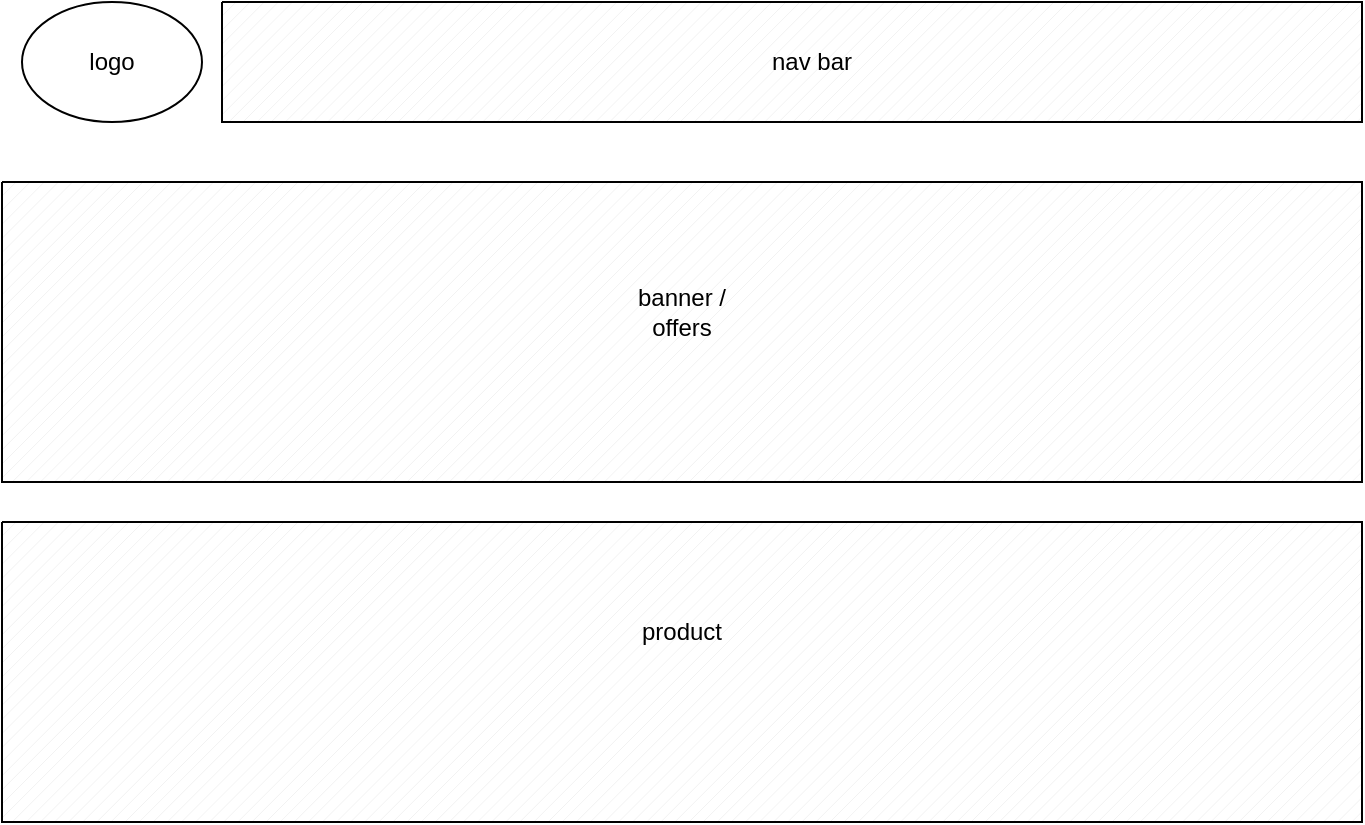 <mxfile version="21.0.2" type="github">
  <diagram name="Page-1" id="c9db0220-8083-56f3-ca83-edcdcd058819">
    <mxGraphModel dx="1120" dy="485" grid="1" gridSize="10" guides="1" tooltips="1" connect="1" arrows="1" fold="1" page="1" pageScale="1.5" pageWidth="826" pageHeight="1169" background="none" math="0" shadow="0">
      <root>
        <mxCell id="0" style=";html=1;" />
        <mxCell id="1" style=";html=1;" parent="0" />
        <mxCell id="Ib9LRUt4JZgjjgIPll5e-1" value="" style="verticalLabelPosition=bottom;verticalAlign=top;html=1;shape=mxgraph.basic.patternFillRect;fillStyle=diag;step=5;fillStrokeWidth=0.2;fillStrokeColor=#dddddd;" parent="1" vertex="1">
          <mxGeometry x="150" y="30" width="570" height="60" as="geometry" />
        </mxCell>
        <mxCell id="Ib9LRUt4JZgjjgIPll5e-2" value="" style="verticalLabelPosition=bottom;verticalAlign=top;html=1;shape=mxgraph.basic.patternFillRect;fillStyle=diag;step=5;fillStrokeWidth=0.2;fillStrokeColor=#dddddd;" parent="1" vertex="1">
          <mxGeometry x="40" y="120" width="680" height="150" as="geometry" />
        </mxCell>
        <mxCell id="wnn9Fhf6Qrh0Tf8Qzal1-1" value="" style="ellipse;whiteSpace=wrap;html=1;" parent="1" vertex="1">
          <mxGeometry x="50" y="30" width="90" height="60" as="geometry" />
        </mxCell>
        <mxCell id="gzuQvW_wP6BqH5BC8UXk-1" value="" style="verticalLabelPosition=bottom;verticalAlign=top;html=1;shape=mxgraph.basic.patternFillRect;fillStyle=diag;step=5;fillStrokeWidth=0.2;fillStrokeColor=#dddddd;" parent="1" vertex="1">
          <mxGeometry x="40" y="290" width="680" height="150" as="geometry" />
        </mxCell>
        <mxCell id="gzuQvW_wP6BqH5BC8UXk-2" value="banner / offers" style="text;html=1;strokeColor=none;fillColor=none;align=center;verticalAlign=middle;whiteSpace=wrap;rounded=0;" parent="1" vertex="1">
          <mxGeometry x="350" y="170" width="60" height="30" as="geometry" />
        </mxCell>
        <mxCell id="gzuQvW_wP6BqH5BC8UXk-3" value="nav bar" style="text;html=1;strokeColor=none;fillColor=none;align=center;verticalAlign=middle;whiteSpace=wrap;rounded=0;" parent="1" vertex="1">
          <mxGeometry x="415" y="45" width="60" height="30" as="geometry" />
        </mxCell>
        <mxCell id="gzuQvW_wP6BqH5BC8UXk-4" value="logo" style="text;html=1;strokeColor=none;fillColor=none;align=center;verticalAlign=middle;whiteSpace=wrap;rounded=0;" parent="1" vertex="1">
          <mxGeometry x="65" y="45" width="60" height="30" as="geometry" />
        </mxCell>
        <mxCell id="8utrnAW9SY4dkjq8PcCo-1" value="product" style="text;html=1;strokeColor=none;fillColor=none;align=center;verticalAlign=middle;whiteSpace=wrap;rounded=0;" parent="1" vertex="1">
          <mxGeometry x="350" y="330" width="60" height="30" as="geometry" />
        </mxCell>
      </root>
    </mxGraphModel>
  </diagram>
</mxfile>

